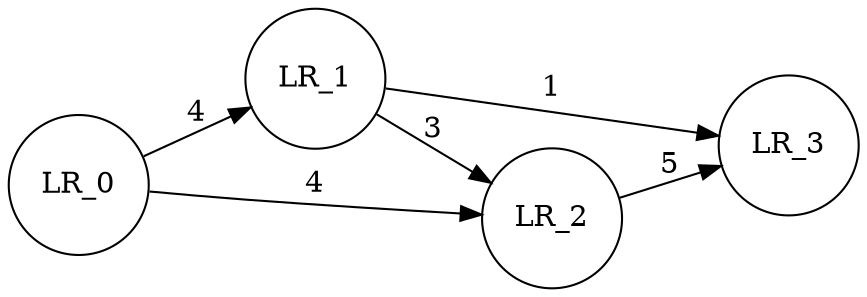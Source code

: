 digraph finite_state_machine {
rankdir=LR;
Size="8,5"
node [shape = circle];
LR_1 -> LR_3 [ label = 1 ]
LR_1 -> LR_2 [ label = 3 ]
LR_2 -> LR_3 [ label = 5 ]
LR_0 -> LR_2 [ label = 4 ]
LR_0 -> LR_1 [ label = 4 ]
}
